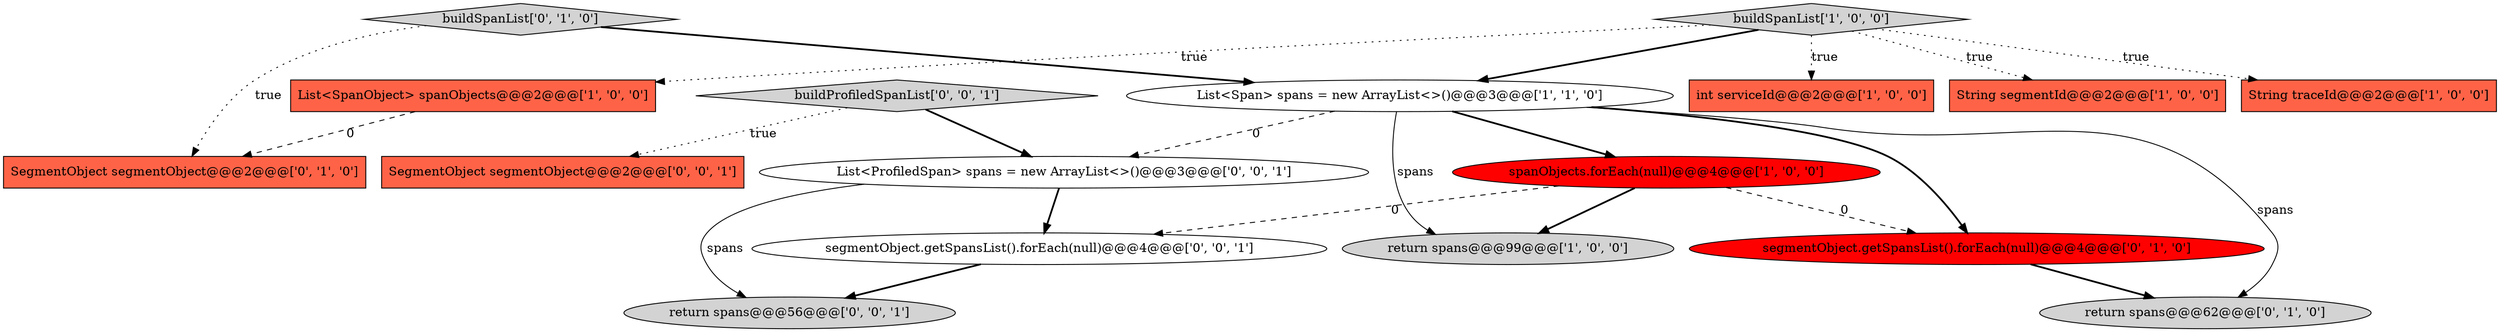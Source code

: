 digraph {
3 [style = filled, label = "String traceId@@@2@@@['1', '0', '0']", fillcolor = tomato, shape = box image = "AAA0AAABBB1BBB"];
8 [style = filled, label = "buildSpanList['0', '1', '0']", fillcolor = lightgray, shape = diamond image = "AAA0AAABBB2BBB"];
7 [style = filled, label = "List<Span> spans = new ArrayList<>()@@@3@@@['1', '1', '0']", fillcolor = white, shape = ellipse image = "AAA0AAABBB1BBB"];
6 [style = filled, label = "List<SpanObject> spanObjects@@@2@@@['1', '0', '0']", fillcolor = tomato, shape = box image = "AAA1AAABBB1BBB"];
12 [style = filled, label = "buildProfiledSpanList['0', '0', '1']", fillcolor = lightgray, shape = diamond image = "AAA0AAABBB3BBB"];
14 [style = filled, label = "segmentObject.getSpansList().forEach(null)@@@4@@@['0', '0', '1']", fillcolor = white, shape = ellipse image = "AAA0AAABBB3BBB"];
9 [style = filled, label = "SegmentObject segmentObject@@@2@@@['0', '1', '0']", fillcolor = tomato, shape = box image = "AAA1AAABBB2BBB"];
0 [style = filled, label = "return spans@@@99@@@['1', '0', '0']", fillcolor = lightgray, shape = ellipse image = "AAA0AAABBB1BBB"];
15 [style = filled, label = "List<ProfiledSpan> spans = new ArrayList<>()@@@3@@@['0', '0', '1']", fillcolor = white, shape = ellipse image = "AAA0AAABBB3BBB"];
5 [style = filled, label = "int serviceId@@@2@@@['1', '0', '0']", fillcolor = tomato, shape = box image = "AAA0AAABBB1BBB"];
13 [style = filled, label = "SegmentObject segmentObject@@@2@@@['0', '0', '1']", fillcolor = tomato, shape = box image = "AAA0AAABBB3BBB"];
2 [style = filled, label = "spanObjects.forEach(null)@@@4@@@['1', '0', '0']", fillcolor = red, shape = ellipse image = "AAA1AAABBB1BBB"];
11 [style = filled, label = "return spans@@@62@@@['0', '1', '0']", fillcolor = lightgray, shape = ellipse image = "AAA0AAABBB2BBB"];
4 [style = filled, label = "String segmentId@@@2@@@['1', '0', '0']", fillcolor = tomato, shape = box image = "AAA0AAABBB1BBB"];
10 [style = filled, label = "segmentObject.getSpansList().forEach(null)@@@4@@@['0', '1', '0']", fillcolor = red, shape = ellipse image = "AAA1AAABBB2BBB"];
1 [style = filled, label = "buildSpanList['1', '0', '0']", fillcolor = lightgray, shape = diamond image = "AAA0AAABBB1BBB"];
16 [style = filled, label = "return spans@@@56@@@['0', '0', '1']", fillcolor = lightgray, shape = ellipse image = "AAA0AAABBB3BBB"];
14->16 [style = bold, label=""];
15->14 [style = bold, label=""];
7->10 [style = bold, label=""];
6->9 [style = dashed, label="0"];
12->15 [style = bold, label=""];
7->11 [style = solid, label="spans"];
1->4 [style = dotted, label="true"];
1->7 [style = bold, label=""];
15->16 [style = solid, label="spans"];
8->7 [style = bold, label=""];
2->10 [style = dashed, label="0"];
1->3 [style = dotted, label="true"];
2->0 [style = bold, label=""];
12->13 [style = dotted, label="true"];
2->14 [style = dashed, label="0"];
7->2 [style = bold, label=""];
7->15 [style = dashed, label="0"];
1->6 [style = dotted, label="true"];
8->9 [style = dotted, label="true"];
7->0 [style = solid, label="spans"];
1->5 [style = dotted, label="true"];
10->11 [style = bold, label=""];
}
